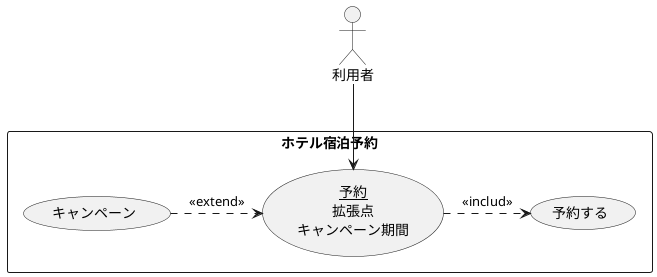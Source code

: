 @startuml 演習2-4

actor 利用者
rectangle ホテル宿泊予約{
   usecase 予約する
   usecase キャンペーン
   usecase (<u>予約</u>\n拡張点\nキャンペーン期間) as input
}
利用者 -->input
input.>予約する: <<includ>>
キャンペーン.>input: <<extend>>
@enduml